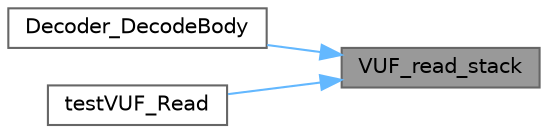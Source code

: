 digraph "VUF_read_stack"
{
 // LATEX_PDF_SIZE
  bgcolor="transparent";
  edge [fontname=Helvetica,fontsize=10,labelfontname=Helvetica,labelfontsize=10];
  node [fontname=Helvetica,fontsize=10,shape=box,height=0.2,width=0.4];
  rankdir="RL";
  Node1 [id="Node000001",label="VUF_read_stack",height=0.2,width=0.4,color="gray40", fillcolor="grey60", style="filled", fontcolor="black",tooltip=" "];
  Node1 -> Node2 [id="edge3_Node000001_Node000002",dir="back",color="steelblue1",style="solid",tooltip=" "];
  Node2 [id="Node000002",label="Decoder_DecodeBody",height=0.2,width=0.4,color="grey40", fillcolor="white", style="filled",URL="$d1/dc6/a00347.html#aed4e95d0c6d50bc3f99264337e2f9fb8",tooltip=" "];
  Node1 -> Node3 [id="edge4_Node000001_Node000003",dir="back",color="steelblue1",style="solid",tooltip=" "];
  Node3 [id="Node000003",label="testVUF_Read",height=0.2,width=0.4,color="grey40", fillcolor="white", style="filled",URL="$d8/d23/a00326.html#aaac61ccbc34855ae728a8a9d45db1105",tooltip=" "];
}
